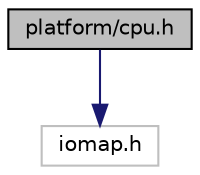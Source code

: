 digraph "platform/cpu.h"
{
 // INTERACTIVE_SVG=YES
 // LATEX_PDF_SIZE
  bgcolor="transparent";
  edge [fontname="Helvetica",fontsize="10",labelfontname="Helvetica",labelfontsize="10"];
  node [fontname="Helvetica",fontsize="10",shape=record];
  Node1 [label="platform/cpu.h",height=0.2,width=0.4,color="black", fillcolor="grey75", style="filled", fontcolor="black",tooltip="Definitions for EBS CPU controls."];
  Node1 -> Node2 [color="midnightblue",fontsize="10",style="solid",fontname="Helvetica"];
  Node2 [label="iomap.h",height=0.2,width=0.4,color="grey75",tooltip=" "];
}
